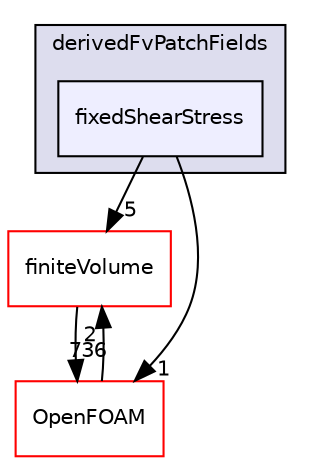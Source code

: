 digraph "src/TurbulenceModels/turbulenceModels/derivedFvPatchFields/fixedShearStress" {
  bgcolor=transparent;
  compound=true
  node [ fontsize="10", fontname="Helvetica"];
  edge [ labelfontsize="10", labelfontname="Helvetica"];
  subgraph clusterdir_ab48cf420a2a4dfbebb9277cfff14058 {
    graph [ bgcolor="#ddddee", pencolor="black", label="derivedFvPatchFields" fontname="Helvetica", fontsize="10", URL="dir_ab48cf420a2a4dfbebb9277cfff14058.html"]
  dir_2d4fb16438cf279035fb4b12d914db32 [shape=box, label="fixedShearStress", style="filled", fillcolor="#eeeeff", pencolor="black", URL="dir_2d4fb16438cf279035fb4b12d914db32.html"];
  }
  dir_9bd15774b555cf7259a6fa18f99fe99b [shape=box label="finiteVolume" color="red" URL="dir_9bd15774b555cf7259a6fa18f99fe99b.html"];
  dir_c5473ff19b20e6ec4dfe5c310b3778a8 [shape=box label="OpenFOAM" color="red" URL="dir_c5473ff19b20e6ec4dfe5c310b3778a8.html"];
  dir_9bd15774b555cf7259a6fa18f99fe99b->dir_c5473ff19b20e6ec4dfe5c310b3778a8 [headlabel="736", labeldistance=1.5 headhref="dir_000894_001888.html"];
  dir_2d4fb16438cf279035fb4b12d914db32->dir_9bd15774b555cf7259a6fa18f99fe99b [headlabel="5", labeldistance=1.5 headhref="dir_003038_000894.html"];
  dir_2d4fb16438cf279035fb4b12d914db32->dir_c5473ff19b20e6ec4dfe5c310b3778a8 [headlabel="1", labeldistance=1.5 headhref="dir_003038_001888.html"];
  dir_c5473ff19b20e6ec4dfe5c310b3778a8->dir_9bd15774b555cf7259a6fa18f99fe99b [headlabel="2", labeldistance=1.5 headhref="dir_001888_000894.html"];
}
